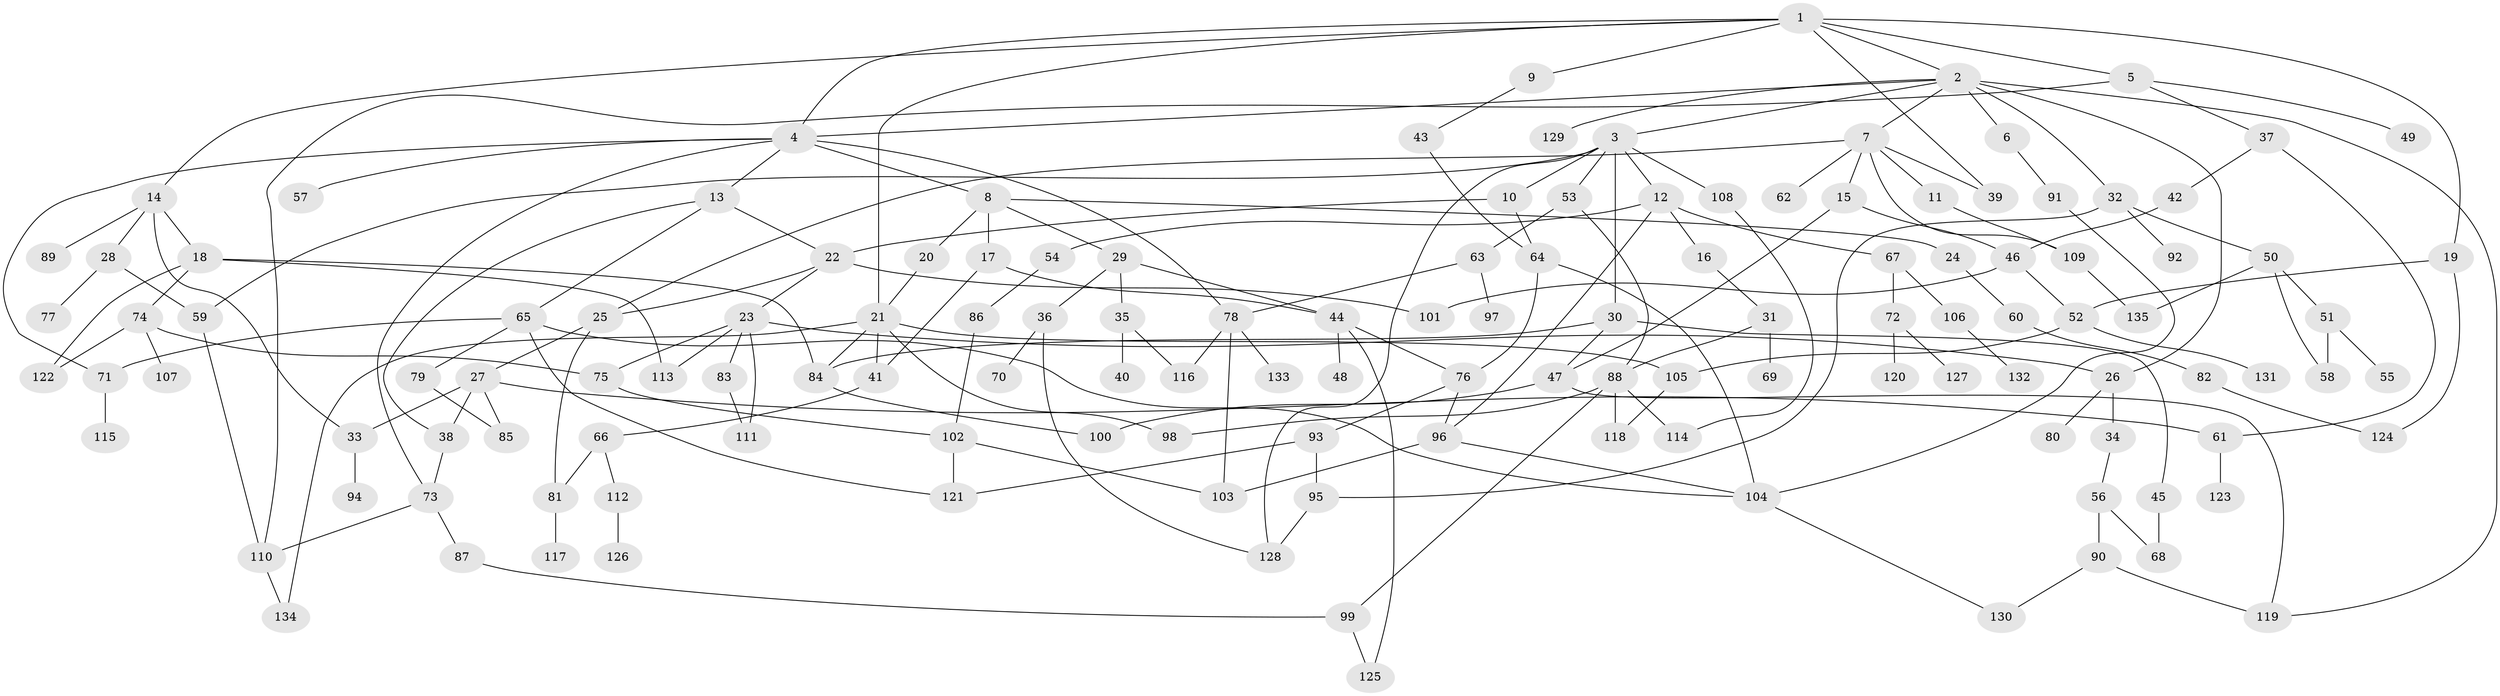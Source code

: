 // Generated by graph-tools (version 1.1) at 2025/10/02/27/25 16:10:52]
// undirected, 135 vertices, 195 edges
graph export_dot {
graph [start="1"]
  node [color=gray90,style=filled];
  1;
  2;
  3;
  4;
  5;
  6;
  7;
  8;
  9;
  10;
  11;
  12;
  13;
  14;
  15;
  16;
  17;
  18;
  19;
  20;
  21;
  22;
  23;
  24;
  25;
  26;
  27;
  28;
  29;
  30;
  31;
  32;
  33;
  34;
  35;
  36;
  37;
  38;
  39;
  40;
  41;
  42;
  43;
  44;
  45;
  46;
  47;
  48;
  49;
  50;
  51;
  52;
  53;
  54;
  55;
  56;
  57;
  58;
  59;
  60;
  61;
  62;
  63;
  64;
  65;
  66;
  67;
  68;
  69;
  70;
  71;
  72;
  73;
  74;
  75;
  76;
  77;
  78;
  79;
  80;
  81;
  82;
  83;
  84;
  85;
  86;
  87;
  88;
  89;
  90;
  91;
  92;
  93;
  94;
  95;
  96;
  97;
  98;
  99;
  100;
  101;
  102;
  103;
  104;
  105;
  106;
  107;
  108;
  109;
  110;
  111;
  112;
  113;
  114;
  115;
  116;
  117;
  118;
  119;
  120;
  121;
  122;
  123;
  124;
  125;
  126;
  127;
  128;
  129;
  130;
  131;
  132;
  133;
  134;
  135;
  1 -- 2;
  1 -- 5;
  1 -- 9;
  1 -- 14;
  1 -- 19;
  1 -- 39;
  1 -- 4;
  1 -- 21;
  2 -- 3;
  2 -- 4;
  2 -- 6;
  2 -- 7;
  2 -- 26;
  2 -- 32;
  2 -- 129;
  2 -- 119;
  3 -- 10;
  3 -- 12;
  3 -- 30;
  3 -- 53;
  3 -- 108;
  3 -- 128;
  3 -- 59;
  4 -- 8;
  4 -- 13;
  4 -- 57;
  4 -- 71;
  4 -- 73;
  4 -- 78;
  5 -- 37;
  5 -- 49;
  5 -- 110;
  6 -- 91;
  7 -- 11;
  7 -- 15;
  7 -- 25;
  7 -- 62;
  7 -- 109;
  7 -- 39;
  8 -- 17;
  8 -- 20;
  8 -- 24;
  8 -- 29;
  9 -- 43;
  10 -- 22;
  10 -- 64;
  11 -- 109;
  12 -- 16;
  12 -- 54;
  12 -- 67;
  12 -- 96;
  13 -- 22;
  13 -- 65;
  13 -- 38;
  14 -- 18;
  14 -- 28;
  14 -- 89;
  14 -- 33;
  15 -- 47;
  15 -- 46;
  16 -- 31;
  17 -- 41;
  17 -- 44;
  18 -- 74;
  18 -- 113;
  18 -- 122;
  18 -- 84;
  19 -- 52;
  19 -- 124;
  20 -- 21;
  21 -- 41;
  21 -- 98;
  21 -- 134;
  21 -- 105;
  21 -- 84;
  22 -- 23;
  22 -- 25;
  22 -- 101;
  23 -- 83;
  23 -- 75;
  23 -- 111;
  23 -- 26;
  23 -- 113;
  24 -- 60;
  25 -- 27;
  25 -- 81;
  26 -- 34;
  26 -- 80;
  27 -- 33;
  27 -- 38;
  27 -- 61;
  27 -- 85;
  28 -- 59;
  28 -- 77;
  29 -- 35;
  29 -- 36;
  29 -- 44;
  30 -- 45;
  30 -- 84;
  30 -- 47;
  31 -- 69;
  31 -- 88;
  32 -- 50;
  32 -- 92;
  32 -- 95;
  33 -- 94;
  34 -- 56;
  35 -- 40;
  35 -- 116;
  36 -- 70;
  36 -- 128;
  37 -- 42;
  37 -- 61;
  38 -- 73;
  41 -- 66;
  42 -- 46;
  43 -- 64;
  44 -- 48;
  44 -- 125;
  44 -- 76;
  45 -- 68;
  46 -- 101;
  46 -- 52;
  47 -- 100;
  47 -- 119;
  50 -- 51;
  50 -- 135;
  50 -- 58;
  51 -- 55;
  51 -- 58;
  52 -- 105;
  52 -- 131;
  53 -- 63;
  53 -- 88;
  54 -- 86;
  56 -- 68;
  56 -- 90;
  59 -- 110;
  60 -- 82;
  61 -- 123;
  63 -- 78;
  63 -- 97;
  64 -- 76;
  64 -- 104;
  65 -- 71;
  65 -- 79;
  65 -- 121;
  65 -- 104;
  66 -- 112;
  66 -- 81;
  67 -- 72;
  67 -- 106;
  71 -- 115;
  72 -- 120;
  72 -- 127;
  73 -- 87;
  73 -- 110;
  74 -- 75;
  74 -- 107;
  74 -- 122;
  75 -- 102;
  76 -- 93;
  76 -- 96;
  78 -- 116;
  78 -- 133;
  78 -- 103;
  79 -- 85;
  81 -- 117;
  82 -- 124;
  83 -- 111;
  84 -- 100;
  86 -- 102;
  87 -- 99;
  88 -- 98;
  88 -- 114;
  88 -- 118;
  88 -- 99;
  90 -- 130;
  90 -- 119;
  91 -- 104;
  93 -- 95;
  93 -- 121;
  95 -- 128;
  96 -- 104;
  96 -- 103;
  99 -- 125;
  102 -- 103;
  102 -- 121;
  104 -- 130;
  105 -- 118;
  106 -- 132;
  108 -- 114;
  109 -- 135;
  110 -- 134;
  112 -- 126;
}
